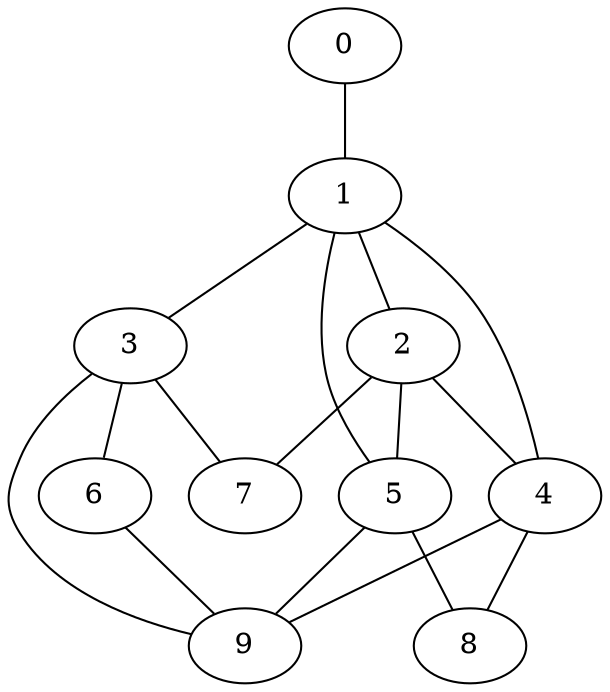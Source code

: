
graph graphname {
    0 -- 1
1 -- 2
1 -- 3
1 -- 4
1 -- 5
2 -- 5
2 -- 7
2 -- 4
3 -- 6
3 -- 7
3 -- 9
4 -- 8
4 -- 9
5 -- 9
5 -- 8
6 -- 9

}

